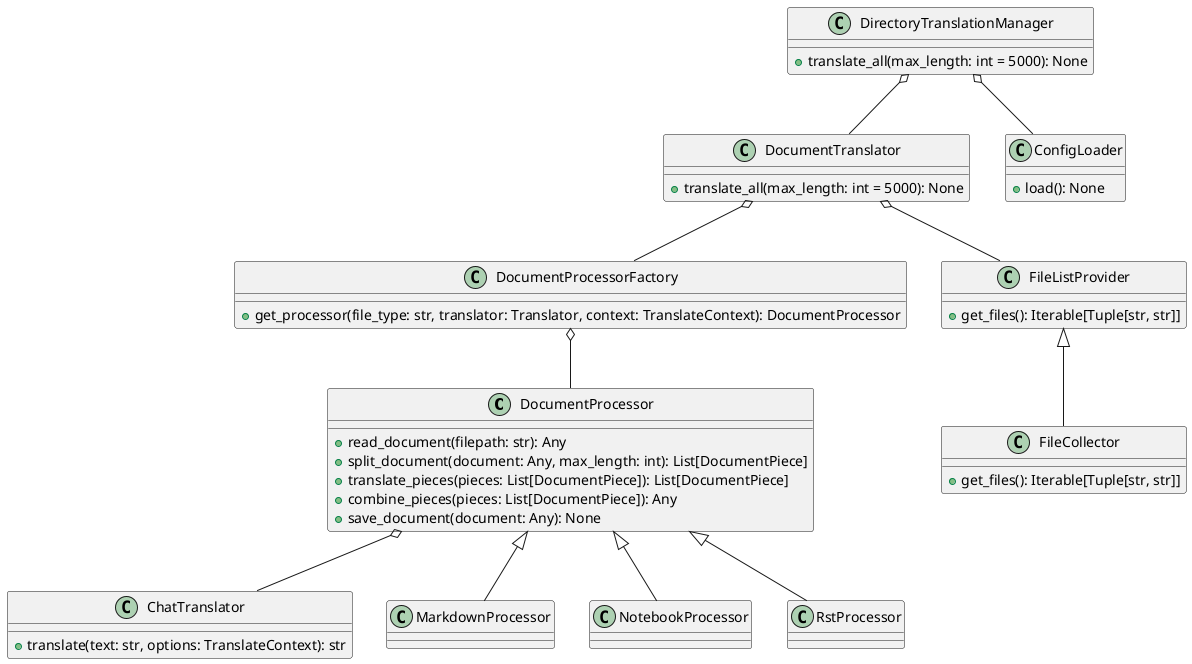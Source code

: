 @startuml

class DocumentProcessor {
    +read_document(filepath: str): Any
    +split_document(document: Any, max_length: int): List[DocumentPiece]
    +translate_pieces(pieces: List[DocumentPiece]): List[DocumentPiece]
    +combine_pieces(pieces: List[DocumentPiece]): Any
    +save_document(document: Any): None
}

class DocumentProcessorFactory {
    +get_processor(file_type: str, translator: Translator, context: TranslateContext): DocumentProcessor
}

class DocumentTranslator {
    +translate_all(max_length: int = 5000): None
}

class FileListProvider {
    +get_files(): Iterable[Tuple[str, str]]
}

class FileCollector {
    +get_files(): Iterable[Tuple[str, str]]
}

class DirectoryTranslationManager {
    +translate_all(max_length: int = 5000): None
}

class ConfigLoader {
    +load(): None
}

class ChatTranslator {
    +translate(text: str, options: TranslateContext): str
}

DocumentProcessor <|-- MarkdownProcessor
DocumentProcessor <|-- NotebookProcessor
DocumentProcessor <|-- RstProcessor
DocumentProcessor o-- ChatTranslator
DocumentProcessorFactory o-- DocumentProcessor
DocumentTranslator o-- DocumentProcessorFactory
DocumentTranslator o-- FileListProvider
FileListProvider <|-- FileCollector
DirectoryTranslationManager o-- DocumentTranslator
DirectoryTranslationManager o-- ConfigLoader

@enduml
